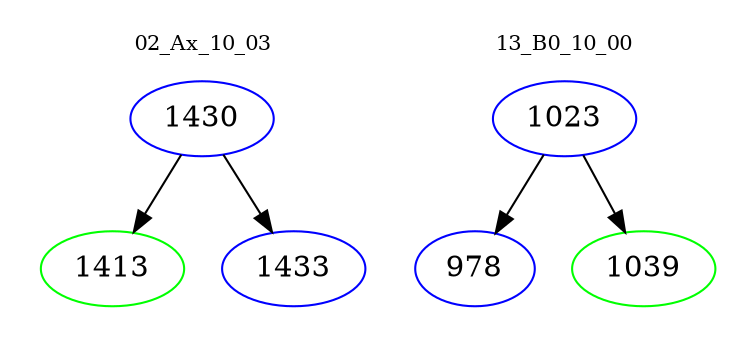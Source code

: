 digraph{
subgraph cluster_0 {
color = white
label = "02_Ax_10_03";
fontsize=10;
T0_1430 [label="1430", color="blue"]
T0_1430 -> T0_1413 [color="black"]
T0_1413 [label="1413", color="green"]
T0_1430 -> T0_1433 [color="black"]
T0_1433 [label="1433", color="blue"]
}
subgraph cluster_1 {
color = white
label = "13_B0_10_00";
fontsize=10;
T1_1023 [label="1023", color="blue"]
T1_1023 -> T1_978 [color="black"]
T1_978 [label="978", color="blue"]
T1_1023 -> T1_1039 [color="black"]
T1_1039 [label="1039", color="green"]
}
}
